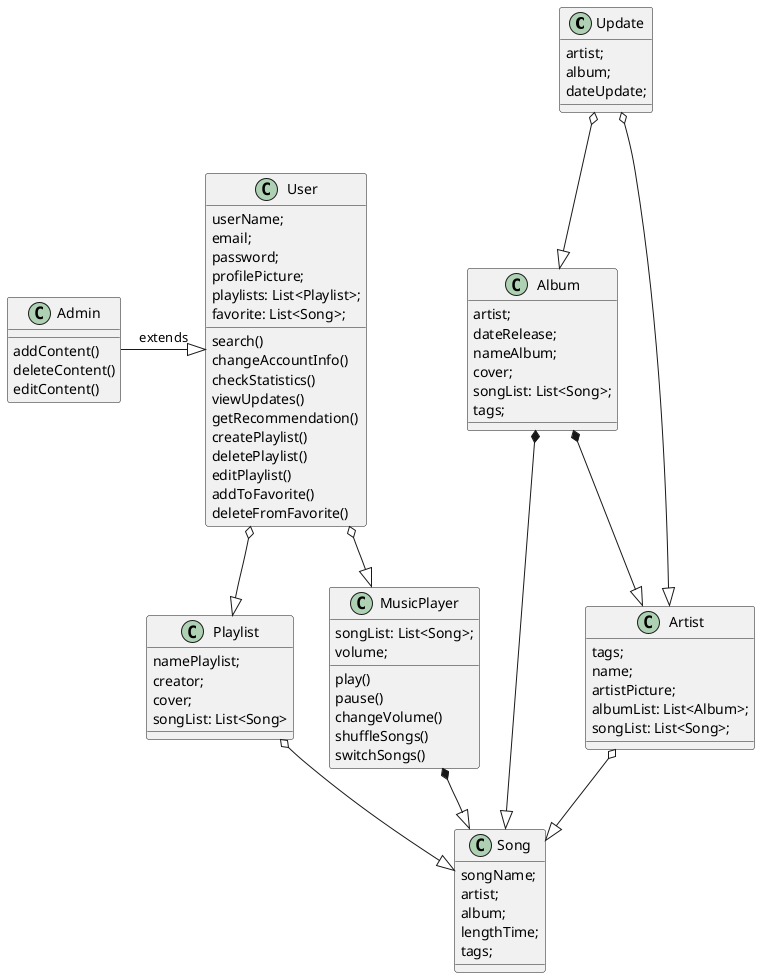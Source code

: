 @startuml


class Update{
artist;
album;
dateUpdate;
}
class Song{
songName;
artist;
album;
lengthTime;
tags;
}
class Playlist{
namePlaylist;
creator;
cover;
songList: List<Song>
}
class Album{
artist;
dateRelease;
nameAlbum;
cover;
songList: List<Song>;
tags;
}
class Artist{
tags;
name;
artistPicture;
albumList: List<Album>;
songList: List<Song>;
}

class Admin{
addContent()
deleteContent()
editContent()
}
class MusicPlayer{
songList: List<Song>;
volume;
play()
pause()
changeVolume()
shuffleSongs()
switchSongs()
}

class User {
userName;
email;
password;
profilePicture;
playlists: List<Playlist>;
favorite: List<Song>;
search()
changeAccountInfo()
checkStatistics()
viewUpdates()
getRecommendation()
createPlaylist()
deletePlaylist()
editPlaylist()
addToFavorite()
deleteFromFavorite()
}
Admin-|>User:extends
Album *--|>Artist
Album *--|>Song
MusicPlayer *--|>Song
User o--|>MusicPlayer
Update o--|>Album
Update o--|>Artist
Playlist o--|>Song
Artist o--|>Song
User o--|>Playlist
@enduml